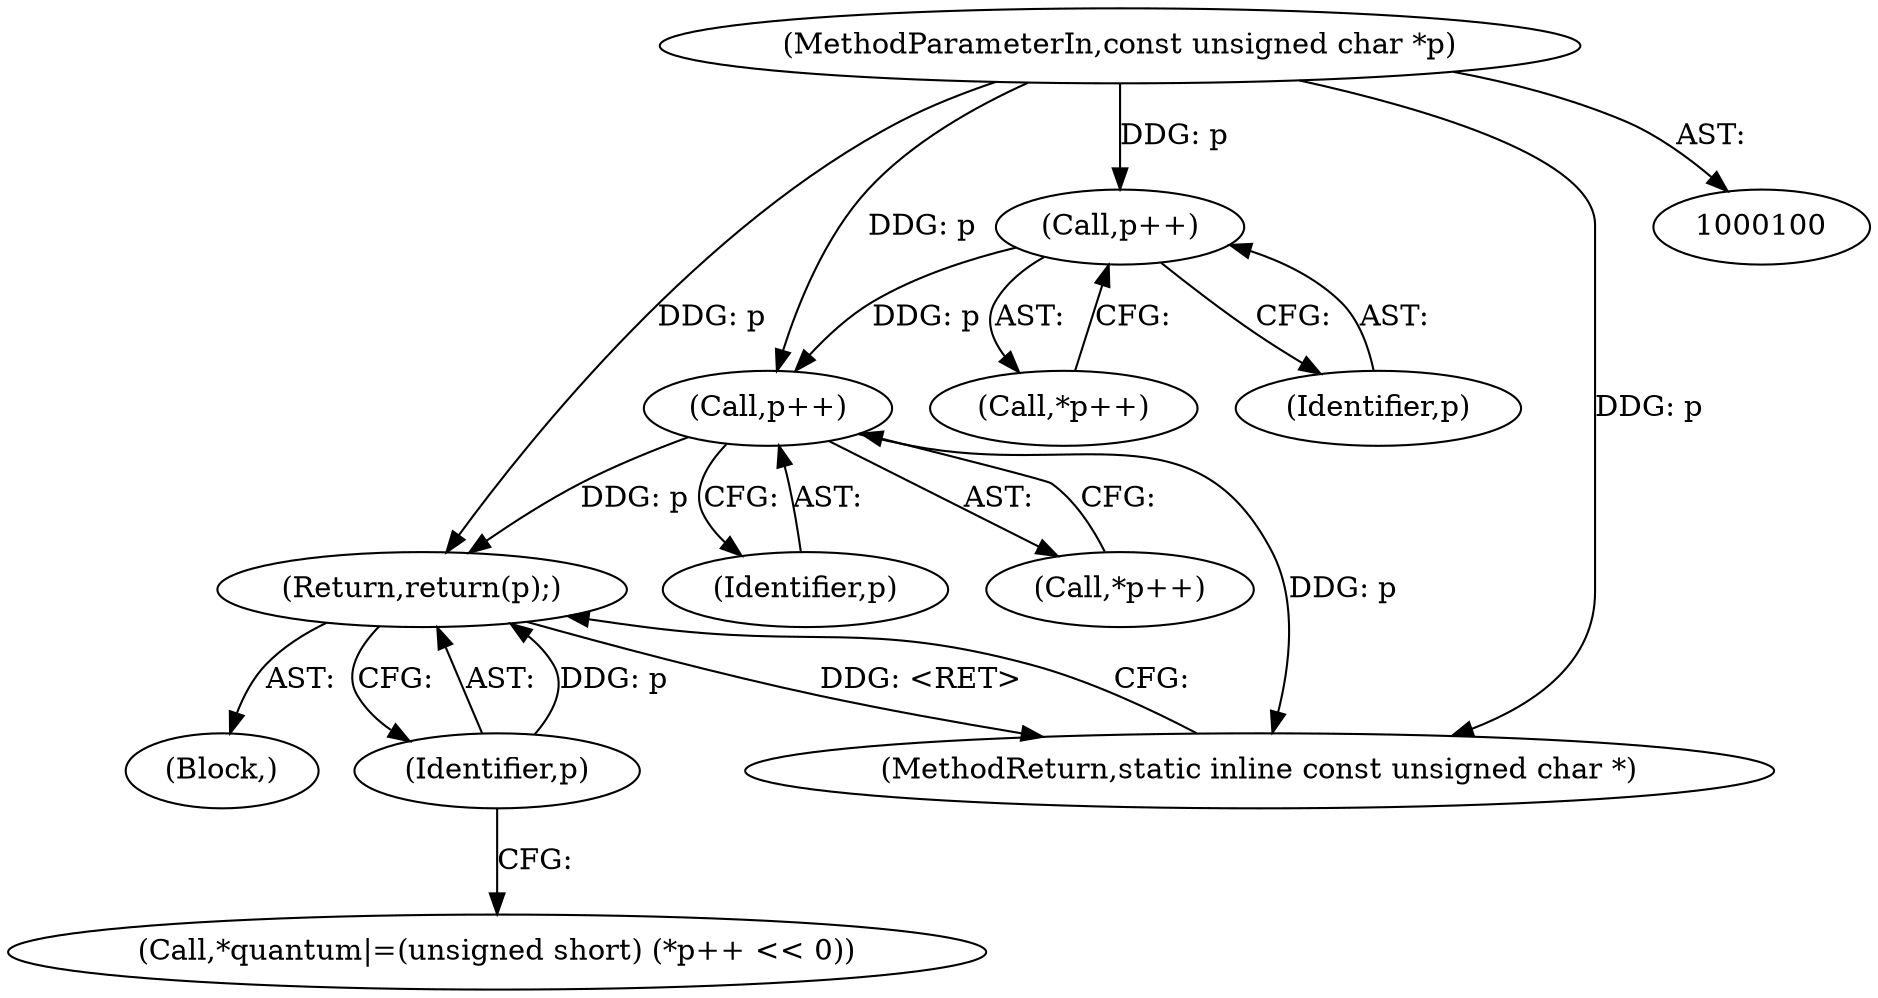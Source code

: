 digraph "1_ImageMagick_d8ab7f046587f2e9f734b687ba7e6e10147c294b_2@pointer" {
"1000124" [label="(Return,return(p);)"];
"1000125" [label="(Identifier,p)"];
"1000121" [label="(Call,p++)"];
"1000111" [label="(Call,p++)"];
"1000101" [label="(MethodParameterIn,const unsigned char *p)"];
"1000101" [label="(MethodParameterIn,const unsigned char *p)"];
"1000110" [label="(Call,*p++)"];
"1000111" [label="(Call,p++)"];
"1000125" [label="(Identifier,p)"];
"1000112" [label="(Identifier,p)"];
"1000122" [label="(Identifier,p)"];
"1000114" [label="(Call,*quantum|=(unsigned short) (*p++ << 0))"];
"1000124" [label="(Return,return(p);)"];
"1000120" [label="(Call,*p++)"];
"1000121" [label="(Call,p++)"];
"1000103" [label="(Block,)"];
"1000126" [label="(MethodReturn,static inline const unsigned char *)"];
"1000124" -> "1000103"  [label="AST: "];
"1000124" -> "1000125"  [label="CFG: "];
"1000125" -> "1000124"  [label="AST: "];
"1000126" -> "1000124"  [label="CFG: "];
"1000124" -> "1000126"  [label="DDG: <RET>"];
"1000125" -> "1000124"  [label="DDG: p"];
"1000121" -> "1000124"  [label="DDG: p"];
"1000101" -> "1000124"  [label="DDG: p"];
"1000125" -> "1000114"  [label="CFG: "];
"1000121" -> "1000120"  [label="AST: "];
"1000121" -> "1000122"  [label="CFG: "];
"1000122" -> "1000121"  [label="AST: "];
"1000120" -> "1000121"  [label="CFG: "];
"1000121" -> "1000126"  [label="DDG: p"];
"1000111" -> "1000121"  [label="DDG: p"];
"1000101" -> "1000121"  [label="DDG: p"];
"1000111" -> "1000110"  [label="AST: "];
"1000111" -> "1000112"  [label="CFG: "];
"1000112" -> "1000111"  [label="AST: "];
"1000110" -> "1000111"  [label="CFG: "];
"1000101" -> "1000111"  [label="DDG: p"];
"1000101" -> "1000100"  [label="AST: "];
"1000101" -> "1000126"  [label="DDG: p"];
}
